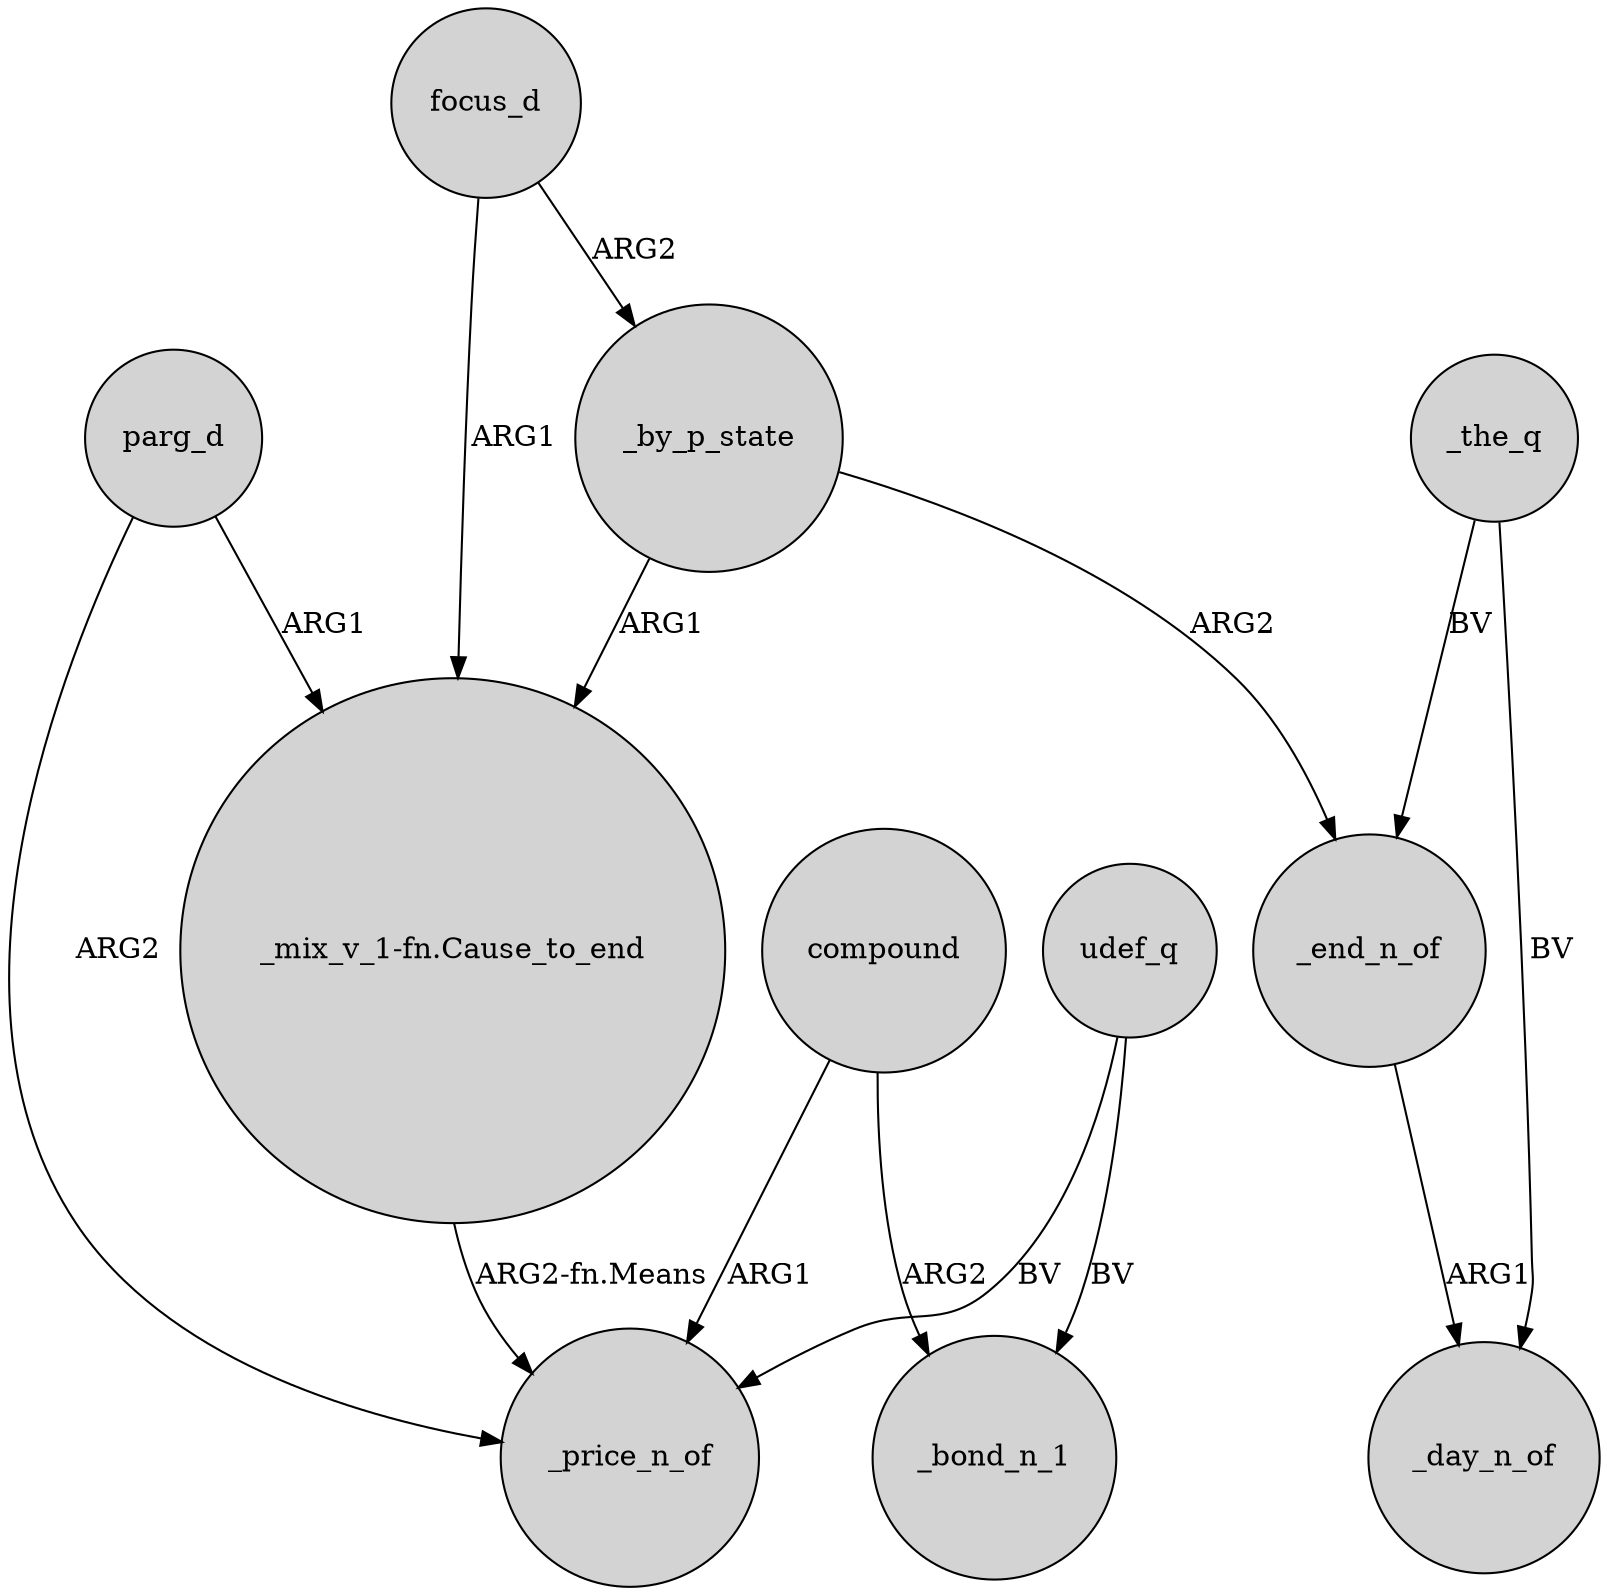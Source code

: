 digraph {
	node [shape=circle style=filled]
	parg_d -> "_mix_v_1-fn.Cause_to_end" [label=ARG1]
	parg_d -> _price_n_of [label=ARG2]
	_the_q -> _day_n_of [label=BV]
	focus_d -> "_mix_v_1-fn.Cause_to_end" [label=ARG1]
	compound -> _bond_n_1 [label=ARG2]
	udef_q -> _bond_n_1 [label=BV]
	_end_n_of -> _day_n_of [label=ARG1]
	compound -> _price_n_of [label=ARG1]
	udef_q -> _price_n_of [label=BV]
	_the_q -> _end_n_of [label=BV]
	focus_d -> _by_p_state [label=ARG2]
	_by_p_state -> _end_n_of [label=ARG2]
	_by_p_state -> "_mix_v_1-fn.Cause_to_end" [label=ARG1]
	"_mix_v_1-fn.Cause_to_end" -> _price_n_of [label="ARG2-fn.Means"]
}
